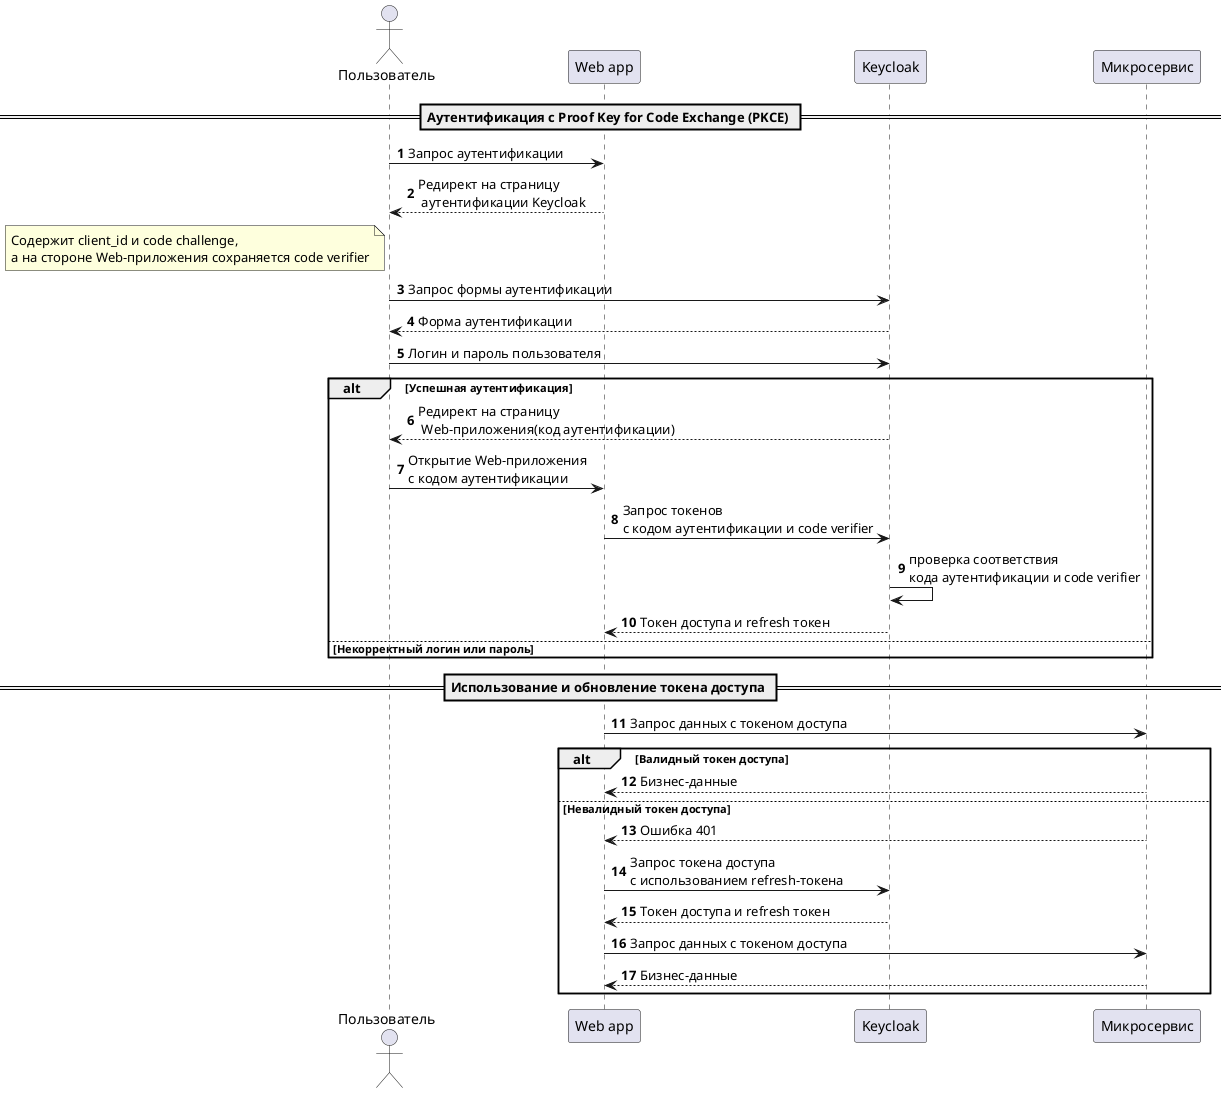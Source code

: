 @startuml
autonumber

actor Пользователь as user
participant "Web app" as app
participant Keycloak as keycloak
participant Микросервис as service

== Аутентификация с Proof Key for Code Exchange (PKCE) ==
user -> app : Запрос аутентификации
app --> user : Редирект на страницу\n аутентификации Keycloak
note left user: Содержит client_id и code challenge, \nа на стороне Web-приложения сохраняется code verifier
user -> keycloak: Запрос формы аутентификации
keycloak --> user: Форма аутентификации
user -> keycloak: Логин и пароль пользователя
alt Успешная аутентификация
keycloak --> user: Редирект на страницу\n Web-приложения(код аутентификации)
user -> app: Открытие Web-приложения\nс кодом аутентификации
app -> keycloak: Запрос токенов \nс кодом аутентификации и code verifier
keycloak -> keycloak: проверка соответствия\nкода аутентификации и code verifier
keycloak --> app : Токен доступа и refresh токен
else Некорректный логин или пароль
end

== Использование и обновление токена доступа ==
app -> service: Запрос данных с токеном доступа
alt Валидный токен доступа 
service --> app: Бизнес-данные
else Невалидный токен доступа
service --> app: Ошибка 401
app -> keycloak: Запрос токена доступа\nс использованием refresh-токена
keycloak --> app: Токен доступа и refresh токен
app -> service: Запрос данных с токеном доступа
service --> app: Бизнес-данные
end

@enduml